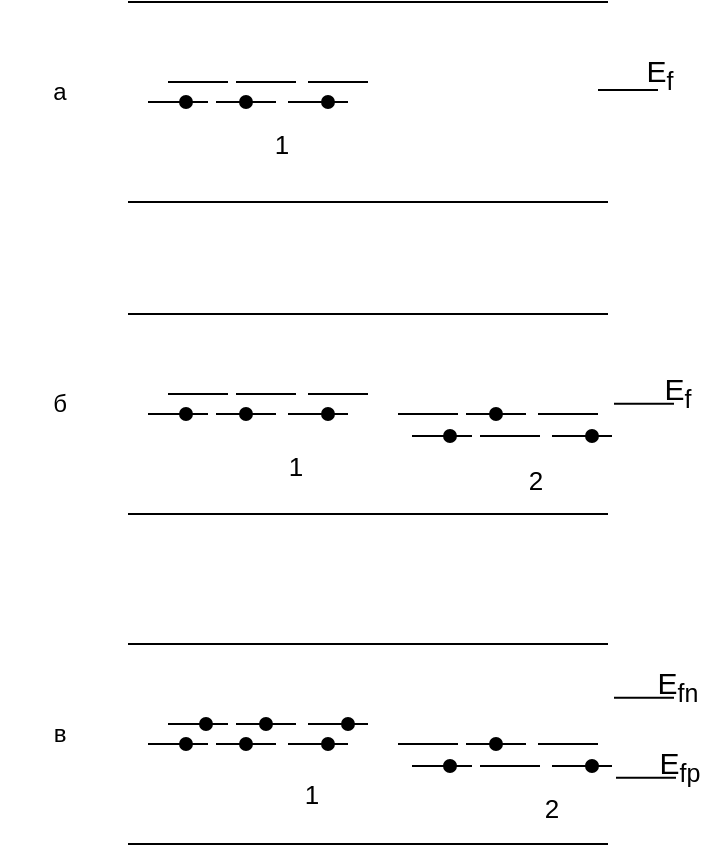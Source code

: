 <mxfile version="17.4.0" type="github">
  <diagram id="VWP-V-gQ_CtkoEKSoI8s" name="Page-1">
    <mxGraphModel dx="483" dy="266" grid="1" gridSize="1" guides="1" tooltips="1" connect="0" arrows="0" fold="1" page="1" pageScale="1" pageWidth="827" pageHeight="1169" math="0" shadow="0">
      <root>
        <mxCell id="0" />
        <mxCell id="1" parent="0" />
        <mxCell id="tY3v_4gYZZbXEHpPjtdN-1" value="" style="endArrow=none;html=1;rounded=0;" edge="1" parent="1">
          <mxGeometry width="50" height="50" relative="1" as="geometry">
            <mxPoint x="360" y="440" as="sourcePoint" />
            <mxPoint x="600" y="440" as="targetPoint" />
          </mxGeometry>
        </mxCell>
        <mxCell id="tY3v_4gYZZbXEHpPjtdN-2" value="" style="endArrow=none;html=1;rounded=0;" edge="1" parent="1">
          <mxGeometry width="50" height="50" relative="1" as="geometry">
            <mxPoint x="380" y="480" as="sourcePoint" />
            <mxPoint x="410" y="480" as="targetPoint" />
          </mxGeometry>
        </mxCell>
        <mxCell id="tY3v_4gYZZbXEHpPjtdN-3" value="" style="endArrow=none;html=1;rounded=0;" edge="1" parent="1">
          <mxGeometry width="50" height="50" relative="1" as="geometry">
            <mxPoint x="450" y="480" as="sourcePoint" />
            <mxPoint x="480" y="480" as="targetPoint" />
          </mxGeometry>
        </mxCell>
        <mxCell id="tY3v_4gYZZbXEHpPjtdN-4" value="" style="endArrow=none;html=1;rounded=0;" edge="1" parent="1">
          <mxGeometry width="50" height="50" relative="1" as="geometry">
            <mxPoint x="414" y="480" as="sourcePoint" />
            <mxPoint x="444" y="480" as="targetPoint" />
          </mxGeometry>
        </mxCell>
        <mxCell id="tY3v_4gYZZbXEHpPjtdN-5" value="" style="endArrow=none;html=1;rounded=0;startArrow=none;" edge="1" parent="1" source="tY3v_4gYZZbXEHpPjtdN-8">
          <mxGeometry width="50" height="50" relative="1" as="geometry">
            <mxPoint x="370" y="490" as="sourcePoint" />
            <mxPoint x="400" y="490" as="targetPoint" />
          </mxGeometry>
        </mxCell>
        <mxCell id="tY3v_4gYZZbXEHpPjtdN-6" value="" style="endArrow=none;html=1;rounded=0;startArrow=none;" edge="1" parent="1" source="tY3v_4gYZZbXEHpPjtdN-17">
          <mxGeometry width="50" height="50" relative="1" as="geometry">
            <mxPoint x="440" y="490" as="sourcePoint" />
            <mxPoint x="470" y="490" as="targetPoint" />
          </mxGeometry>
        </mxCell>
        <mxCell id="tY3v_4gYZZbXEHpPjtdN-7" value="" style="endArrow=none;html=1;rounded=0;startArrow=none;" edge="1" parent="1" source="tY3v_4gYZZbXEHpPjtdN-15">
          <mxGeometry width="50" height="50" relative="1" as="geometry">
            <mxPoint x="404" y="490" as="sourcePoint" />
            <mxPoint x="434" y="490" as="targetPoint" />
          </mxGeometry>
        </mxCell>
        <mxCell id="tY3v_4gYZZbXEHpPjtdN-8" value="" style="ellipse;whiteSpace=wrap;html=1;aspect=fixed;fillColor=#000000;" vertex="1" parent="1">
          <mxGeometry x="386" y="487" width="6" height="6" as="geometry" />
        </mxCell>
        <mxCell id="tY3v_4gYZZbXEHpPjtdN-14" value="" style="endArrow=none;html=1;rounded=0;" edge="1" parent="1" target="tY3v_4gYZZbXEHpPjtdN-8">
          <mxGeometry width="50" height="50" relative="1" as="geometry">
            <mxPoint x="370" y="490" as="sourcePoint" />
            <mxPoint x="400" y="490" as="targetPoint" />
          </mxGeometry>
        </mxCell>
        <mxCell id="tY3v_4gYZZbXEHpPjtdN-15" value="" style="ellipse;whiteSpace=wrap;html=1;aspect=fixed;fillColor=#000000;" vertex="1" parent="1">
          <mxGeometry x="416" y="487" width="6" height="6" as="geometry" />
        </mxCell>
        <mxCell id="tY3v_4gYZZbXEHpPjtdN-16" value="" style="endArrow=none;html=1;rounded=0;" edge="1" parent="1" target="tY3v_4gYZZbXEHpPjtdN-15">
          <mxGeometry width="50" height="50" relative="1" as="geometry">
            <mxPoint x="404" y="490" as="sourcePoint" />
            <mxPoint x="434" y="490" as="targetPoint" />
          </mxGeometry>
        </mxCell>
        <mxCell id="tY3v_4gYZZbXEHpPjtdN-17" value="" style="ellipse;whiteSpace=wrap;html=1;aspect=fixed;fillColor=#000000;" vertex="1" parent="1">
          <mxGeometry x="457" y="487" width="6" height="6" as="geometry" />
        </mxCell>
        <mxCell id="tY3v_4gYZZbXEHpPjtdN-18" value="" style="endArrow=none;html=1;rounded=0;" edge="1" parent="1" target="tY3v_4gYZZbXEHpPjtdN-17">
          <mxGeometry width="50" height="50" relative="1" as="geometry">
            <mxPoint x="440" y="490" as="sourcePoint" />
            <mxPoint x="470" y="490" as="targetPoint" />
          </mxGeometry>
        </mxCell>
        <mxCell id="tY3v_4gYZZbXEHpPjtdN-19" value="" style="endArrow=none;html=1;rounded=0;" edge="1" parent="1">
          <mxGeometry width="50" height="50" relative="1" as="geometry">
            <mxPoint x="360" y="540" as="sourcePoint" />
            <mxPoint x="600" y="540" as="targetPoint" />
          </mxGeometry>
        </mxCell>
        <mxCell id="tY3v_4gYZZbXEHpPjtdN-28" value="" style="endArrow=none;html=1;rounded=0;" edge="1" parent="1">
          <mxGeometry width="50" height="50" relative="1" as="geometry">
            <mxPoint x="595" y="484" as="sourcePoint" />
            <mxPoint x="625" y="484" as="targetPoint" />
          </mxGeometry>
        </mxCell>
        <mxCell id="tY3v_4gYZZbXEHpPjtdN-29" value="&lt;font style=&quot;font-size: 15px&quot;&gt;E&lt;sub&gt;f&lt;/sub&gt;&lt;/font&gt;" style="text;html=1;strokeColor=none;fillColor=none;align=center;verticalAlign=middle;whiteSpace=wrap;rounded=0;" vertex="1" parent="1">
          <mxGeometry x="619" y="473" width="14" height="6" as="geometry" />
        </mxCell>
        <mxCell id="tY3v_4gYZZbXEHpPjtdN-30" value="a" style="text;html=1;strokeColor=none;fillColor=none;align=center;verticalAlign=middle;whiteSpace=wrap;rounded=0;fontSize=12;" vertex="1" parent="1">
          <mxGeometry x="296" y="470" width="60" height="30" as="geometry" />
        </mxCell>
        <mxCell id="tY3v_4gYZZbXEHpPjtdN-31" value="" style="endArrow=none;html=1;rounded=0;" edge="1" parent="1">
          <mxGeometry width="50" height="50" relative="1" as="geometry">
            <mxPoint x="360" y="596" as="sourcePoint" />
            <mxPoint x="600" y="596" as="targetPoint" />
          </mxGeometry>
        </mxCell>
        <mxCell id="tY3v_4gYZZbXEHpPjtdN-32" value="" style="endArrow=none;html=1;rounded=0;" edge="1" parent="1">
          <mxGeometry width="50" height="50" relative="1" as="geometry">
            <mxPoint x="380" y="636" as="sourcePoint" />
            <mxPoint x="410" y="636" as="targetPoint" />
          </mxGeometry>
        </mxCell>
        <mxCell id="tY3v_4gYZZbXEHpPjtdN-33" value="" style="endArrow=none;html=1;rounded=0;" edge="1" parent="1">
          <mxGeometry width="50" height="50" relative="1" as="geometry">
            <mxPoint x="450" y="636" as="sourcePoint" />
            <mxPoint x="480" y="636" as="targetPoint" />
          </mxGeometry>
        </mxCell>
        <mxCell id="tY3v_4gYZZbXEHpPjtdN-34" value="" style="endArrow=none;html=1;rounded=0;" edge="1" parent="1">
          <mxGeometry width="50" height="50" relative="1" as="geometry">
            <mxPoint x="414" y="636" as="sourcePoint" />
            <mxPoint x="444" y="636" as="targetPoint" />
          </mxGeometry>
        </mxCell>
        <mxCell id="tY3v_4gYZZbXEHpPjtdN-35" value="" style="endArrow=none;html=1;rounded=0;startArrow=none;" edge="1" parent="1" source="tY3v_4gYZZbXEHpPjtdN-38">
          <mxGeometry width="50" height="50" relative="1" as="geometry">
            <mxPoint x="370" y="646" as="sourcePoint" />
            <mxPoint x="400" y="646" as="targetPoint" />
          </mxGeometry>
        </mxCell>
        <mxCell id="tY3v_4gYZZbXEHpPjtdN-36" value="" style="endArrow=none;html=1;rounded=0;startArrow=none;" edge="1" parent="1" source="tY3v_4gYZZbXEHpPjtdN-42">
          <mxGeometry width="50" height="50" relative="1" as="geometry">
            <mxPoint x="440" y="646" as="sourcePoint" />
            <mxPoint x="470" y="646" as="targetPoint" />
          </mxGeometry>
        </mxCell>
        <mxCell id="tY3v_4gYZZbXEHpPjtdN-37" value="" style="endArrow=none;html=1;rounded=0;startArrow=none;" edge="1" parent="1" source="tY3v_4gYZZbXEHpPjtdN-40">
          <mxGeometry width="50" height="50" relative="1" as="geometry">
            <mxPoint x="404" y="646" as="sourcePoint" />
            <mxPoint x="434" y="646" as="targetPoint" />
          </mxGeometry>
        </mxCell>
        <mxCell id="tY3v_4gYZZbXEHpPjtdN-38" value="" style="ellipse;whiteSpace=wrap;html=1;aspect=fixed;fillColor=#000000;" vertex="1" parent="1">
          <mxGeometry x="386" y="643" width="6" height="6" as="geometry" />
        </mxCell>
        <mxCell id="tY3v_4gYZZbXEHpPjtdN-39" value="" style="endArrow=none;html=1;rounded=0;" edge="1" parent="1" target="tY3v_4gYZZbXEHpPjtdN-38">
          <mxGeometry width="50" height="50" relative="1" as="geometry">
            <mxPoint x="370" y="646" as="sourcePoint" />
            <mxPoint x="400" y="646" as="targetPoint" />
          </mxGeometry>
        </mxCell>
        <mxCell id="tY3v_4gYZZbXEHpPjtdN-40" value="" style="ellipse;whiteSpace=wrap;html=1;aspect=fixed;fillColor=#000000;" vertex="1" parent="1">
          <mxGeometry x="416" y="643" width="6" height="6" as="geometry" />
        </mxCell>
        <mxCell id="tY3v_4gYZZbXEHpPjtdN-41" value="" style="endArrow=none;html=1;rounded=0;" edge="1" parent="1" target="tY3v_4gYZZbXEHpPjtdN-40">
          <mxGeometry width="50" height="50" relative="1" as="geometry">
            <mxPoint x="404" y="646" as="sourcePoint" />
            <mxPoint x="434" y="646" as="targetPoint" />
          </mxGeometry>
        </mxCell>
        <mxCell id="tY3v_4gYZZbXEHpPjtdN-42" value="" style="ellipse;whiteSpace=wrap;html=1;aspect=fixed;fillColor=#000000;" vertex="1" parent="1">
          <mxGeometry x="457" y="643" width="6" height="6" as="geometry" />
        </mxCell>
        <mxCell id="tY3v_4gYZZbXEHpPjtdN-43" value="" style="endArrow=none;html=1;rounded=0;" edge="1" parent="1" target="tY3v_4gYZZbXEHpPjtdN-42">
          <mxGeometry width="50" height="50" relative="1" as="geometry">
            <mxPoint x="440" y="646" as="sourcePoint" />
            <mxPoint x="470" y="646" as="targetPoint" />
          </mxGeometry>
        </mxCell>
        <mxCell id="tY3v_4gYZZbXEHpPjtdN-44" value="" style="endArrow=none;html=1;rounded=0;" edge="1" parent="1">
          <mxGeometry width="50" height="50" relative="1" as="geometry">
            <mxPoint x="360" y="696" as="sourcePoint" />
            <mxPoint x="600" y="696" as="targetPoint" />
          </mxGeometry>
        </mxCell>
        <mxCell id="tY3v_4gYZZbXEHpPjtdN-45" value="" style="endArrow=none;html=1;rounded=0;" edge="1" parent="1">
          <mxGeometry width="50" height="50" relative="1" as="geometry">
            <mxPoint x="603" y="640.93" as="sourcePoint" />
            <mxPoint x="633" y="640.93" as="targetPoint" />
          </mxGeometry>
        </mxCell>
        <mxCell id="tY3v_4gYZZbXEHpPjtdN-46" value="&lt;font style=&quot;font-size: 15px&quot;&gt;E&lt;sub&gt;f&lt;/sub&gt;&lt;/font&gt;" style="text;html=1;strokeColor=none;fillColor=none;align=center;verticalAlign=middle;whiteSpace=wrap;rounded=0;" vertex="1" parent="1">
          <mxGeometry x="628" y="632" width="14" height="6" as="geometry" />
        </mxCell>
        <mxCell id="tY3v_4gYZZbXEHpPjtdN-47" value="б" style="text;html=1;strokeColor=none;fillColor=none;align=center;verticalAlign=middle;whiteSpace=wrap;rounded=0;fontSize=12;" vertex="1" parent="1">
          <mxGeometry x="296" y="626" width="60" height="30" as="geometry" />
        </mxCell>
        <mxCell id="tY3v_4gYZZbXEHpPjtdN-48" value="" style="endArrow=none;html=1;rounded=0;startArrow=none;" edge="1" parent="1">
          <mxGeometry width="50" height="50" relative="1" as="geometry">
            <mxPoint x="517.0" y="646" as="sourcePoint" />
            <mxPoint x="525" y="646" as="targetPoint" />
          </mxGeometry>
        </mxCell>
        <mxCell id="tY3v_4gYZZbXEHpPjtdN-49" value="" style="endArrow=none;html=1;rounded=0;startArrow=none;" edge="1" parent="1">
          <mxGeometry width="50" height="50" relative="1" as="geometry">
            <mxPoint x="588.0" y="645.976" as="sourcePoint" />
            <mxPoint x="595" y="646" as="targetPoint" />
          </mxGeometry>
        </mxCell>
        <mxCell id="tY3v_4gYZZbXEHpPjtdN-50" value="" style="endArrow=none;html=1;rounded=0;startArrow=none;" edge="1" parent="1" source="tY3v_4gYZZbXEHpPjtdN-53">
          <mxGeometry width="50" height="50" relative="1" as="geometry">
            <mxPoint x="529" y="646" as="sourcePoint" />
            <mxPoint x="559.0" y="646" as="targetPoint" />
          </mxGeometry>
        </mxCell>
        <mxCell id="tY3v_4gYZZbXEHpPjtdN-52" value="" style="endArrow=none;html=1;rounded=0;" edge="1" parent="1">
          <mxGeometry width="50" height="50" relative="1" as="geometry">
            <mxPoint x="495" y="646" as="sourcePoint" />
            <mxPoint x="517" y="646" as="targetPoint" />
          </mxGeometry>
        </mxCell>
        <mxCell id="tY3v_4gYZZbXEHpPjtdN-53" value="" style="ellipse;whiteSpace=wrap;html=1;aspect=fixed;fillColor=#000000;" vertex="1" parent="1">
          <mxGeometry x="541" y="643" width="6" height="6" as="geometry" />
        </mxCell>
        <mxCell id="tY3v_4gYZZbXEHpPjtdN-54" value="" style="endArrow=none;html=1;rounded=0;" edge="1" parent="1" target="tY3v_4gYZZbXEHpPjtdN-53">
          <mxGeometry width="50" height="50" relative="1" as="geometry">
            <mxPoint x="529" y="646" as="sourcePoint" />
            <mxPoint x="559" y="646" as="targetPoint" />
          </mxGeometry>
        </mxCell>
        <mxCell id="tY3v_4gYZZbXEHpPjtdN-56" value="" style="endArrow=none;html=1;rounded=0;" edge="1" parent="1">
          <mxGeometry width="50" height="50" relative="1" as="geometry">
            <mxPoint x="565" y="646" as="sourcePoint" />
            <mxPoint x="589" y="646" as="targetPoint" />
          </mxGeometry>
        </mxCell>
        <mxCell id="tY3v_4gYZZbXEHpPjtdN-83" value="" style="endArrow=none;html=1;rounded=0;startArrow=none;" edge="1" parent="1" source="tY3v_4gYZZbXEHpPjtdN-86">
          <mxGeometry width="50" height="50" relative="1" as="geometry">
            <mxPoint x="502" y="657" as="sourcePoint" />
            <mxPoint x="532" y="657" as="targetPoint" />
          </mxGeometry>
        </mxCell>
        <mxCell id="tY3v_4gYZZbXEHpPjtdN-84" value="" style="endArrow=none;html=1;rounded=0;startArrow=none;" edge="1" parent="1" source="tY3v_4gYZZbXEHpPjtdN-90">
          <mxGeometry width="50" height="50" relative="1" as="geometry">
            <mxPoint x="572" y="657" as="sourcePoint" />
            <mxPoint x="602" y="657" as="targetPoint" />
          </mxGeometry>
        </mxCell>
        <mxCell id="tY3v_4gYZZbXEHpPjtdN-85" value="" style="endArrow=none;html=1;rounded=0;startArrow=none;" edge="1" parent="1">
          <mxGeometry width="50" height="50" relative="1" as="geometry">
            <mxPoint x="554.0" y="657" as="sourcePoint" />
            <mxPoint x="566.0" y="657" as="targetPoint" />
          </mxGeometry>
        </mxCell>
        <mxCell id="tY3v_4gYZZbXEHpPjtdN-86" value="" style="ellipse;whiteSpace=wrap;html=1;aspect=fixed;fillColor=#000000;" vertex="1" parent="1">
          <mxGeometry x="518" y="654" width="6" height="6" as="geometry" />
        </mxCell>
        <mxCell id="tY3v_4gYZZbXEHpPjtdN-87" value="" style="endArrow=none;html=1;rounded=0;" edge="1" parent="1" target="tY3v_4gYZZbXEHpPjtdN-86">
          <mxGeometry width="50" height="50" relative="1" as="geometry">
            <mxPoint x="502" y="657" as="sourcePoint" />
            <mxPoint x="532" y="657" as="targetPoint" />
          </mxGeometry>
        </mxCell>
        <mxCell id="tY3v_4gYZZbXEHpPjtdN-89" value="" style="endArrow=none;html=1;rounded=0;" edge="1" parent="1">
          <mxGeometry width="50" height="50" relative="1" as="geometry">
            <mxPoint x="536" y="657" as="sourcePoint" />
            <mxPoint x="555" y="657" as="targetPoint" />
          </mxGeometry>
        </mxCell>
        <mxCell id="tY3v_4gYZZbXEHpPjtdN-90" value="" style="ellipse;whiteSpace=wrap;html=1;aspect=fixed;fillColor=#000000;" vertex="1" parent="1">
          <mxGeometry x="589" y="654" width="6" height="6" as="geometry" />
        </mxCell>
        <mxCell id="tY3v_4gYZZbXEHpPjtdN-91" value="" style="endArrow=none;html=1;rounded=0;" edge="1" parent="1" target="tY3v_4gYZZbXEHpPjtdN-90">
          <mxGeometry width="50" height="50" relative="1" as="geometry">
            <mxPoint x="572" y="657" as="sourcePoint" />
            <mxPoint x="602" y="657" as="targetPoint" />
          </mxGeometry>
        </mxCell>
        <mxCell id="tY3v_4gYZZbXEHpPjtdN-123" value="" style="endArrow=none;html=1;rounded=0;" edge="1" parent="1">
          <mxGeometry width="50" height="50" relative="1" as="geometry">
            <mxPoint x="360" y="761" as="sourcePoint" />
            <mxPoint x="600" y="761" as="targetPoint" />
          </mxGeometry>
        </mxCell>
        <mxCell id="tY3v_4gYZZbXEHpPjtdN-124" value="" style="endArrow=none;html=1;rounded=0;" edge="1" parent="1">
          <mxGeometry width="50" height="50" relative="1" as="geometry">
            <mxPoint x="380" y="801" as="sourcePoint" />
            <mxPoint x="410" y="801" as="targetPoint" />
          </mxGeometry>
        </mxCell>
        <mxCell id="tY3v_4gYZZbXEHpPjtdN-125" value="" style="endArrow=none;html=1;rounded=0;" edge="1" parent="1">
          <mxGeometry width="50" height="50" relative="1" as="geometry">
            <mxPoint x="450" y="801" as="sourcePoint" />
            <mxPoint x="480" y="801" as="targetPoint" />
          </mxGeometry>
        </mxCell>
        <mxCell id="tY3v_4gYZZbXEHpPjtdN-126" value="" style="endArrow=none;html=1;rounded=0;" edge="1" parent="1">
          <mxGeometry width="50" height="50" relative="1" as="geometry">
            <mxPoint x="414" y="801" as="sourcePoint" />
            <mxPoint x="444" y="801" as="targetPoint" />
          </mxGeometry>
        </mxCell>
        <mxCell id="tY3v_4gYZZbXEHpPjtdN-127" value="" style="endArrow=none;html=1;rounded=0;startArrow=none;" edge="1" parent="1" source="tY3v_4gYZZbXEHpPjtdN-130">
          <mxGeometry width="50" height="50" relative="1" as="geometry">
            <mxPoint x="370" y="811" as="sourcePoint" />
            <mxPoint x="400" y="811" as="targetPoint" />
          </mxGeometry>
        </mxCell>
        <mxCell id="tY3v_4gYZZbXEHpPjtdN-128" value="" style="endArrow=none;html=1;rounded=0;startArrow=none;" edge="1" parent="1" source="tY3v_4gYZZbXEHpPjtdN-134">
          <mxGeometry width="50" height="50" relative="1" as="geometry">
            <mxPoint x="440" y="811" as="sourcePoint" />
            <mxPoint x="470" y="811" as="targetPoint" />
          </mxGeometry>
        </mxCell>
        <mxCell id="tY3v_4gYZZbXEHpPjtdN-129" value="" style="endArrow=none;html=1;rounded=0;startArrow=none;" edge="1" parent="1" source="tY3v_4gYZZbXEHpPjtdN-132">
          <mxGeometry width="50" height="50" relative="1" as="geometry">
            <mxPoint x="404" y="811" as="sourcePoint" />
            <mxPoint x="434" y="811" as="targetPoint" />
          </mxGeometry>
        </mxCell>
        <mxCell id="tY3v_4gYZZbXEHpPjtdN-130" value="" style="ellipse;whiteSpace=wrap;html=1;aspect=fixed;fillColor=#000000;" vertex="1" parent="1">
          <mxGeometry x="386" y="808" width="6" height="6" as="geometry" />
        </mxCell>
        <mxCell id="tY3v_4gYZZbXEHpPjtdN-131" value="" style="endArrow=none;html=1;rounded=0;" edge="1" parent="1" target="tY3v_4gYZZbXEHpPjtdN-130">
          <mxGeometry width="50" height="50" relative="1" as="geometry">
            <mxPoint x="370" y="811" as="sourcePoint" />
            <mxPoint x="400" y="811" as="targetPoint" />
          </mxGeometry>
        </mxCell>
        <mxCell id="tY3v_4gYZZbXEHpPjtdN-132" value="" style="ellipse;whiteSpace=wrap;html=1;aspect=fixed;fillColor=#000000;" vertex="1" parent="1">
          <mxGeometry x="416" y="808" width="6" height="6" as="geometry" />
        </mxCell>
        <mxCell id="tY3v_4gYZZbXEHpPjtdN-133" value="" style="endArrow=none;html=1;rounded=0;" edge="1" parent="1" target="tY3v_4gYZZbXEHpPjtdN-132">
          <mxGeometry width="50" height="50" relative="1" as="geometry">
            <mxPoint x="404" y="811" as="sourcePoint" />
            <mxPoint x="434" y="811" as="targetPoint" />
          </mxGeometry>
        </mxCell>
        <mxCell id="tY3v_4gYZZbXEHpPjtdN-134" value="" style="ellipse;whiteSpace=wrap;html=1;aspect=fixed;fillColor=#000000;" vertex="1" parent="1">
          <mxGeometry x="457" y="808" width="6" height="6" as="geometry" />
        </mxCell>
        <mxCell id="tY3v_4gYZZbXEHpPjtdN-135" value="" style="endArrow=none;html=1;rounded=0;" edge="1" parent="1" target="tY3v_4gYZZbXEHpPjtdN-134">
          <mxGeometry width="50" height="50" relative="1" as="geometry">
            <mxPoint x="440" y="811" as="sourcePoint" />
            <mxPoint x="470" y="811" as="targetPoint" />
          </mxGeometry>
        </mxCell>
        <mxCell id="tY3v_4gYZZbXEHpPjtdN-136" value="" style="endArrow=none;html=1;rounded=0;" edge="1" parent="1">
          <mxGeometry width="50" height="50" relative="1" as="geometry">
            <mxPoint x="360" y="861" as="sourcePoint" />
            <mxPoint x="600" y="861" as="targetPoint" />
          </mxGeometry>
        </mxCell>
        <mxCell id="tY3v_4gYZZbXEHpPjtdN-137" value="" style="endArrow=none;html=1;rounded=0;" edge="1" parent="1">
          <mxGeometry width="50" height="50" relative="1" as="geometry">
            <mxPoint x="603.0" y="787.93" as="sourcePoint" />
            <mxPoint x="633.0" y="787.93" as="targetPoint" />
          </mxGeometry>
        </mxCell>
        <mxCell id="tY3v_4gYZZbXEHpPjtdN-138" value="&lt;font style=&quot;font-size: 15px&quot;&gt;E&lt;sub&gt;fn&lt;br&gt;&lt;/sub&gt;&lt;/font&gt;" style="text;html=1;strokeColor=none;fillColor=none;align=center;verticalAlign=middle;whiteSpace=wrap;rounded=0;" vertex="1" parent="1">
          <mxGeometry x="628" y="779" width="14" height="6" as="geometry" />
        </mxCell>
        <mxCell id="tY3v_4gYZZbXEHpPjtdN-139" value="в" style="text;html=1;strokeColor=none;fillColor=none;align=center;verticalAlign=middle;whiteSpace=wrap;rounded=0;fontSize=12;" vertex="1" parent="1">
          <mxGeometry x="296" y="791" width="60" height="30" as="geometry" />
        </mxCell>
        <mxCell id="tY3v_4gYZZbXEHpPjtdN-140" value="" style="endArrow=none;html=1;rounded=0;startArrow=none;" edge="1" parent="1">
          <mxGeometry width="50" height="50" relative="1" as="geometry">
            <mxPoint x="517.0" y="811" as="sourcePoint" />
            <mxPoint x="525" y="811" as="targetPoint" />
          </mxGeometry>
        </mxCell>
        <mxCell id="tY3v_4gYZZbXEHpPjtdN-141" value="" style="endArrow=none;html=1;rounded=0;startArrow=none;" edge="1" parent="1">
          <mxGeometry width="50" height="50" relative="1" as="geometry">
            <mxPoint x="588.0" y="810.976" as="sourcePoint" />
            <mxPoint x="595" y="811" as="targetPoint" />
          </mxGeometry>
        </mxCell>
        <mxCell id="tY3v_4gYZZbXEHpPjtdN-142" value="" style="endArrow=none;html=1;rounded=0;startArrow=none;" edge="1" parent="1" source="tY3v_4gYZZbXEHpPjtdN-144">
          <mxGeometry width="50" height="50" relative="1" as="geometry">
            <mxPoint x="529" y="811" as="sourcePoint" />
            <mxPoint x="559" y="811" as="targetPoint" />
          </mxGeometry>
        </mxCell>
        <mxCell id="tY3v_4gYZZbXEHpPjtdN-143" value="" style="endArrow=none;html=1;rounded=0;" edge="1" parent="1">
          <mxGeometry width="50" height="50" relative="1" as="geometry">
            <mxPoint x="495" y="811" as="sourcePoint" />
            <mxPoint x="517" y="811" as="targetPoint" />
          </mxGeometry>
        </mxCell>
        <mxCell id="tY3v_4gYZZbXEHpPjtdN-144" value="" style="ellipse;whiteSpace=wrap;html=1;aspect=fixed;fillColor=#000000;" vertex="1" parent="1">
          <mxGeometry x="541" y="808" width="6" height="6" as="geometry" />
        </mxCell>
        <mxCell id="tY3v_4gYZZbXEHpPjtdN-145" value="" style="endArrow=none;html=1;rounded=0;" edge="1" parent="1" target="tY3v_4gYZZbXEHpPjtdN-144">
          <mxGeometry width="50" height="50" relative="1" as="geometry">
            <mxPoint x="529" y="811" as="sourcePoint" />
            <mxPoint x="559" y="811" as="targetPoint" />
          </mxGeometry>
        </mxCell>
        <mxCell id="tY3v_4gYZZbXEHpPjtdN-146" value="" style="endArrow=none;html=1;rounded=0;" edge="1" parent="1">
          <mxGeometry width="50" height="50" relative="1" as="geometry">
            <mxPoint x="565" y="811" as="sourcePoint" />
            <mxPoint x="589" y="811" as="targetPoint" />
          </mxGeometry>
        </mxCell>
        <mxCell id="tY3v_4gYZZbXEHpPjtdN-147" value="" style="endArrow=none;html=1;rounded=0;startArrow=none;" edge="1" parent="1" source="tY3v_4gYZZbXEHpPjtdN-150">
          <mxGeometry width="50" height="50" relative="1" as="geometry">
            <mxPoint x="502" y="822" as="sourcePoint" />
            <mxPoint x="532" y="822" as="targetPoint" />
          </mxGeometry>
        </mxCell>
        <mxCell id="tY3v_4gYZZbXEHpPjtdN-148" value="" style="endArrow=none;html=1;rounded=0;startArrow=none;" edge="1" parent="1" source="tY3v_4gYZZbXEHpPjtdN-153">
          <mxGeometry width="50" height="50" relative="1" as="geometry">
            <mxPoint x="572" y="822" as="sourcePoint" />
            <mxPoint x="602" y="822" as="targetPoint" />
          </mxGeometry>
        </mxCell>
        <mxCell id="tY3v_4gYZZbXEHpPjtdN-149" value="" style="endArrow=none;html=1;rounded=0;startArrow=none;" edge="1" parent="1">
          <mxGeometry width="50" height="50" relative="1" as="geometry">
            <mxPoint x="554.0" y="822" as="sourcePoint" />
            <mxPoint x="566" y="822" as="targetPoint" />
          </mxGeometry>
        </mxCell>
        <mxCell id="tY3v_4gYZZbXEHpPjtdN-150" value="" style="ellipse;whiteSpace=wrap;html=1;aspect=fixed;fillColor=#000000;" vertex="1" parent="1">
          <mxGeometry x="518" y="819" width="6" height="6" as="geometry" />
        </mxCell>
        <mxCell id="tY3v_4gYZZbXEHpPjtdN-151" value="" style="endArrow=none;html=1;rounded=0;" edge="1" parent="1" target="tY3v_4gYZZbXEHpPjtdN-150">
          <mxGeometry width="50" height="50" relative="1" as="geometry">
            <mxPoint x="502" y="822" as="sourcePoint" />
            <mxPoint x="532" y="822" as="targetPoint" />
          </mxGeometry>
        </mxCell>
        <mxCell id="tY3v_4gYZZbXEHpPjtdN-152" value="" style="endArrow=none;html=1;rounded=0;" edge="1" parent="1">
          <mxGeometry width="50" height="50" relative="1" as="geometry">
            <mxPoint x="536" y="822" as="sourcePoint" />
            <mxPoint x="555" y="822" as="targetPoint" />
          </mxGeometry>
        </mxCell>
        <mxCell id="tY3v_4gYZZbXEHpPjtdN-153" value="" style="ellipse;whiteSpace=wrap;html=1;aspect=fixed;fillColor=#000000;" vertex="1" parent="1">
          <mxGeometry x="589" y="819" width="6" height="6" as="geometry" />
        </mxCell>
        <mxCell id="tY3v_4gYZZbXEHpPjtdN-154" value="" style="endArrow=none;html=1;rounded=0;" edge="1" parent="1" target="tY3v_4gYZZbXEHpPjtdN-153">
          <mxGeometry width="50" height="50" relative="1" as="geometry">
            <mxPoint x="572" y="822" as="sourcePoint" />
            <mxPoint x="602" y="822" as="targetPoint" />
          </mxGeometry>
        </mxCell>
        <mxCell id="tY3v_4gYZZbXEHpPjtdN-155" value="" style="endArrow=none;html=1;rounded=0;startArrow=none;" edge="1" parent="1" source="tY3v_4gYZZbXEHpPjtdN-158">
          <mxGeometry width="50" height="50" relative="1" as="geometry">
            <mxPoint x="380" y="801" as="sourcePoint" />
            <mxPoint x="410" y="801" as="targetPoint" />
          </mxGeometry>
        </mxCell>
        <mxCell id="tY3v_4gYZZbXEHpPjtdN-156" value="" style="endArrow=none;html=1;rounded=0;startArrow=none;" edge="1" parent="1" source="tY3v_4gYZZbXEHpPjtdN-162">
          <mxGeometry width="50" height="50" relative="1" as="geometry">
            <mxPoint x="450" y="801" as="sourcePoint" />
            <mxPoint x="480" y="801" as="targetPoint" />
          </mxGeometry>
        </mxCell>
        <mxCell id="tY3v_4gYZZbXEHpPjtdN-157" value="" style="endArrow=none;html=1;rounded=0;startArrow=none;" edge="1" parent="1" source="tY3v_4gYZZbXEHpPjtdN-160">
          <mxGeometry width="50" height="50" relative="1" as="geometry">
            <mxPoint x="414" y="801" as="sourcePoint" />
            <mxPoint x="444" y="801" as="targetPoint" />
          </mxGeometry>
        </mxCell>
        <mxCell id="tY3v_4gYZZbXEHpPjtdN-158" value="" style="ellipse;whiteSpace=wrap;html=1;aspect=fixed;fillColor=#000000;" vertex="1" parent="1">
          <mxGeometry x="396" y="798" width="6" height="6" as="geometry" />
        </mxCell>
        <mxCell id="tY3v_4gYZZbXEHpPjtdN-159" value="" style="endArrow=none;html=1;rounded=0;" edge="1" parent="1" target="tY3v_4gYZZbXEHpPjtdN-158">
          <mxGeometry width="50" height="50" relative="1" as="geometry">
            <mxPoint x="380" y="801" as="sourcePoint" />
            <mxPoint x="410" y="801" as="targetPoint" />
          </mxGeometry>
        </mxCell>
        <mxCell id="tY3v_4gYZZbXEHpPjtdN-160" value="" style="ellipse;whiteSpace=wrap;html=1;aspect=fixed;fillColor=#000000;" vertex="1" parent="1">
          <mxGeometry x="426" y="798" width="6" height="6" as="geometry" />
        </mxCell>
        <mxCell id="tY3v_4gYZZbXEHpPjtdN-161" value="" style="endArrow=none;html=1;rounded=0;" edge="1" parent="1" target="tY3v_4gYZZbXEHpPjtdN-160">
          <mxGeometry width="50" height="50" relative="1" as="geometry">
            <mxPoint x="414" y="801" as="sourcePoint" />
            <mxPoint x="444" y="801" as="targetPoint" />
          </mxGeometry>
        </mxCell>
        <mxCell id="tY3v_4gYZZbXEHpPjtdN-162" value="" style="ellipse;whiteSpace=wrap;html=1;aspect=fixed;fillColor=#000000;" vertex="1" parent="1">
          <mxGeometry x="467" y="798" width="6" height="6" as="geometry" />
        </mxCell>
        <mxCell id="tY3v_4gYZZbXEHpPjtdN-163" value="" style="endArrow=none;html=1;rounded=0;" edge="1" parent="1" target="tY3v_4gYZZbXEHpPjtdN-162">
          <mxGeometry width="50" height="50" relative="1" as="geometry">
            <mxPoint x="450" y="801" as="sourcePoint" />
            <mxPoint x="480" y="801" as="targetPoint" />
          </mxGeometry>
        </mxCell>
        <mxCell id="tY3v_4gYZZbXEHpPjtdN-164" value="" style="endArrow=none;html=1;rounded=0;" edge="1" parent="1">
          <mxGeometry width="50" height="50" relative="1" as="geometry">
            <mxPoint x="604.0" y="827.93" as="sourcePoint" />
            <mxPoint x="634.0" y="827.93" as="targetPoint" />
          </mxGeometry>
        </mxCell>
        <mxCell id="tY3v_4gYZZbXEHpPjtdN-165" value="&lt;font style=&quot;font-size: 15px&quot;&gt;E&lt;sub&gt;fp&lt;br&gt;&lt;/sub&gt;&lt;/font&gt;" style="text;html=1;strokeColor=none;fillColor=none;align=center;verticalAlign=middle;whiteSpace=wrap;rounded=0;" vertex="1" parent="1">
          <mxGeometry x="629" y="819" width="14" height="6" as="geometry" />
        </mxCell>
        <mxCell id="tY3v_4gYZZbXEHpPjtdN-166" value="&lt;font style=&quot;font-size: 13px&quot;&gt;1&lt;/font&gt;" style="text;html=1;strokeColor=none;fillColor=none;align=center;verticalAlign=middle;whiteSpace=wrap;rounded=0;fontSize=15;" vertex="1" parent="1">
          <mxGeometry x="407" y="495" width="60" height="30" as="geometry" />
        </mxCell>
        <mxCell id="tY3v_4gYZZbXEHpPjtdN-167" value="&lt;span style=&quot;font-size: 13px&quot;&gt;1&lt;/span&gt;" style="text;html=1;strokeColor=none;fillColor=none;align=center;verticalAlign=middle;whiteSpace=wrap;rounded=0;fontSize=15;" vertex="1" parent="1">
          <mxGeometry x="414" y="656" width="60" height="30" as="geometry" />
        </mxCell>
        <mxCell id="tY3v_4gYZZbXEHpPjtdN-168" value="&lt;span style=&quot;font-size: 13px&quot;&gt;2&lt;br&gt;&lt;/span&gt;" style="text;html=1;strokeColor=none;fillColor=none;align=center;verticalAlign=middle;whiteSpace=wrap;rounded=0;fontSize=15;" vertex="1" parent="1">
          <mxGeometry x="534" y="663" width="60" height="30" as="geometry" />
        </mxCell>
        <mxCell id="tY3v_4gYZZbXEHpPjtdN-169" value="&lt;span style=&quot;font-size: 13px&quot;&gt;1&lt;/span&gt;" style="text;html=1;strokeColor=none;fillColor=none;align=center;verticalAlign=middle;whiteSpace=wrap;rounded=0;fontSize=15;" vertex="1" parent="1">
          <mxGeometry x="422" y="820" width="60" height="30" as="geometry" />
        </mxCell>
        <mxCell id="tY3v_4gYZZbXEHpPjtdN-170" value="&lt;span style=&quot;font-size: 13px&quot;&gt;2&lt;br&gt;&lt;/span&gt;" style="text;html=1;strokeColor=none;fillColor=none;align=center;verticalAlign=middle;whiteSpace=wrap;rounded=0;fontSize=15;" vertex="1" parent="1">
          <mxGeometry x="542" y="827" width="60" height="30" as="geometry" />
        </mxCell>
      </root>
    </mxGraphModel>
  </diagram>
</mxfile>
